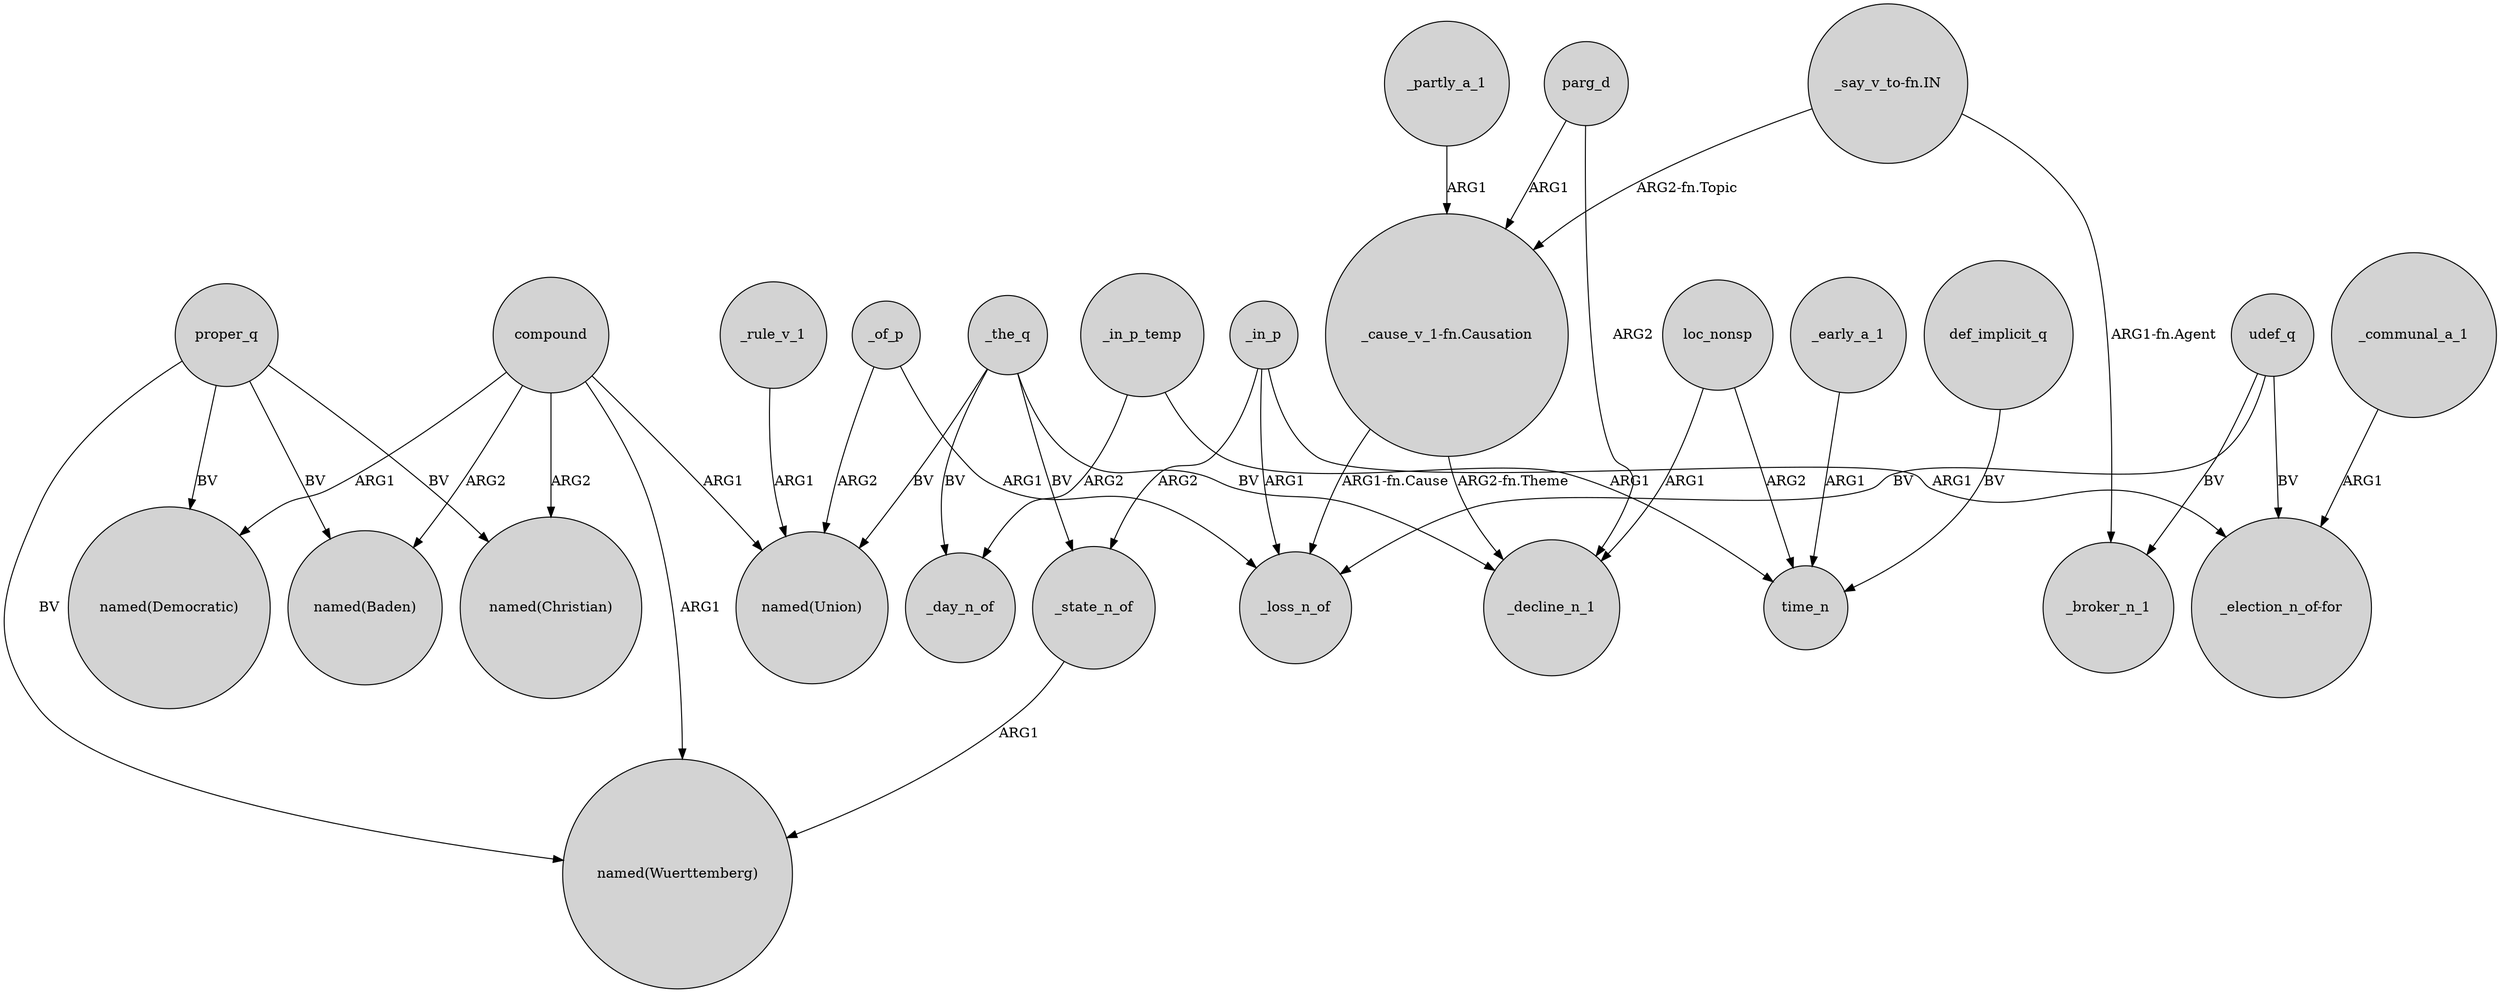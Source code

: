 digraph {
	node [shape=circle style=filled]
	_state_n_of -> "named(Wuerttemberg)" [label=ARG1]
	_rule_v_1 -> "named(Union)" [label=ARG1]
	"_cause_v_1-fn.Causation" -> _decline_n_1 [label="ARG2-fn.Theme"]
	udef_q -> "_election_n_of-for" [label=BV]
	"_cause_v_1-fn.Causation" -> _loss_n_of [label="ARG1-fn.Cause"]
	proper_q -> "named(Baden)" [label=BV]
	_of_p -> _loss_n_of [label=ARG1]
	proper_q -> "named(Democratic)" [label=BV]
	"_say_v_to-fn.IN" -> _broker_n_1 [label="ARG1-fn.Agent"]
	parg_d -> _decline_n_1 [label=ARG2]
	_in_p -> _loss_n_of [label=ARG1]
	compound -> "named(Baden)" [label=ARG2]
	_in_p -> "_election_n_of-for" [label=ARG1]
	compound -> "named(Christian)" [label=ARG2]
	loc_nonsp -> _decline_n_1 [label=ARG1]
	_the_q -> _decline_n_1 [label=BV]
	_in_p -> _state_n_of [label=ARG2]
	_the_q -> _state_n_of [label=BV]
	loc_nonsp -> time_n [label=ARG2]
	_the_q -> "named(Union)" [label=BV]
	_the_q -> _day_n_of [label=BV]
	_in_p_temp -> _day_n_of [label=ARG2]
	_of_p -> "named(Union)" [label=ARG2]
	compound -> "named(Union)" [label=ARG1]
	parg_d -> "_cause_v_1-fn.Causation" [label=ARG1]
	compound -> "named(Wuerttemberg)" [label=ARG1]
	_partly_a_1 -> "_cause_v_1-fn.Causation" [label=ARG1]
	proper_q -> "named(Christian)" [label=BV]
	proper_q -> "named(Wuerttemberg)" [label=BV]
	"_say_v_to-fn.IN" -> "_cause_v_1-fn.Causation" [label="ARG2-fn.Topic"]
	_early_a_1 -> time_n [label=ARG1]
	_communal_a_1 -> "_election_n_of-for" [label=ARG1]
	_in_p_temp -> time_n [label=ARG1]
	compound -> "named(Democratic)" [label=ARG1]
	udef_q -> _broker_n_1 [label=BV]
	udef_q -> _loss_n_of [label=BV]
	def_implicit_q -> time_n [label=BV]
}

